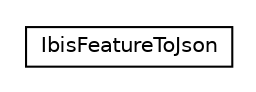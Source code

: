 #!/usr/local/bin/dot
#
# Class diagram 
# Generated by UMLGraph version R5_6-24-gf6e263 (http://www.umlgraph.org/)
#

digraph G {
	edge [fontname="Helvetica",fontsize=10,labelfontname="Helvetica",labelfontsize=10];
	node [fontname="Helvetica",fontsize=10,shape=plaintext];
	nodesep=0.25;
	ranksep=0.5;
	// nl.b3p.viewer.util.IbisFeatureToJson
	c27 [label=<<table title="nl.b3p.viewer.util.IbisFeatureToJson" border="0" cellborder="1" cellspacing="0" cellpadding="2" port="p" href="./IbisFeatureToJson.html">
		<tr><td><table border="0" cellspacing="0" cellpadding="1">
<tr><td align="center" balign="center"> IbisFeatureToJson </td></tr>
		</table></td></tr>
		</table>>, URL="./IbisFeatureToJson.html", fontname="Helvetica", fontcolor="black", fontsize=10.0];
}

